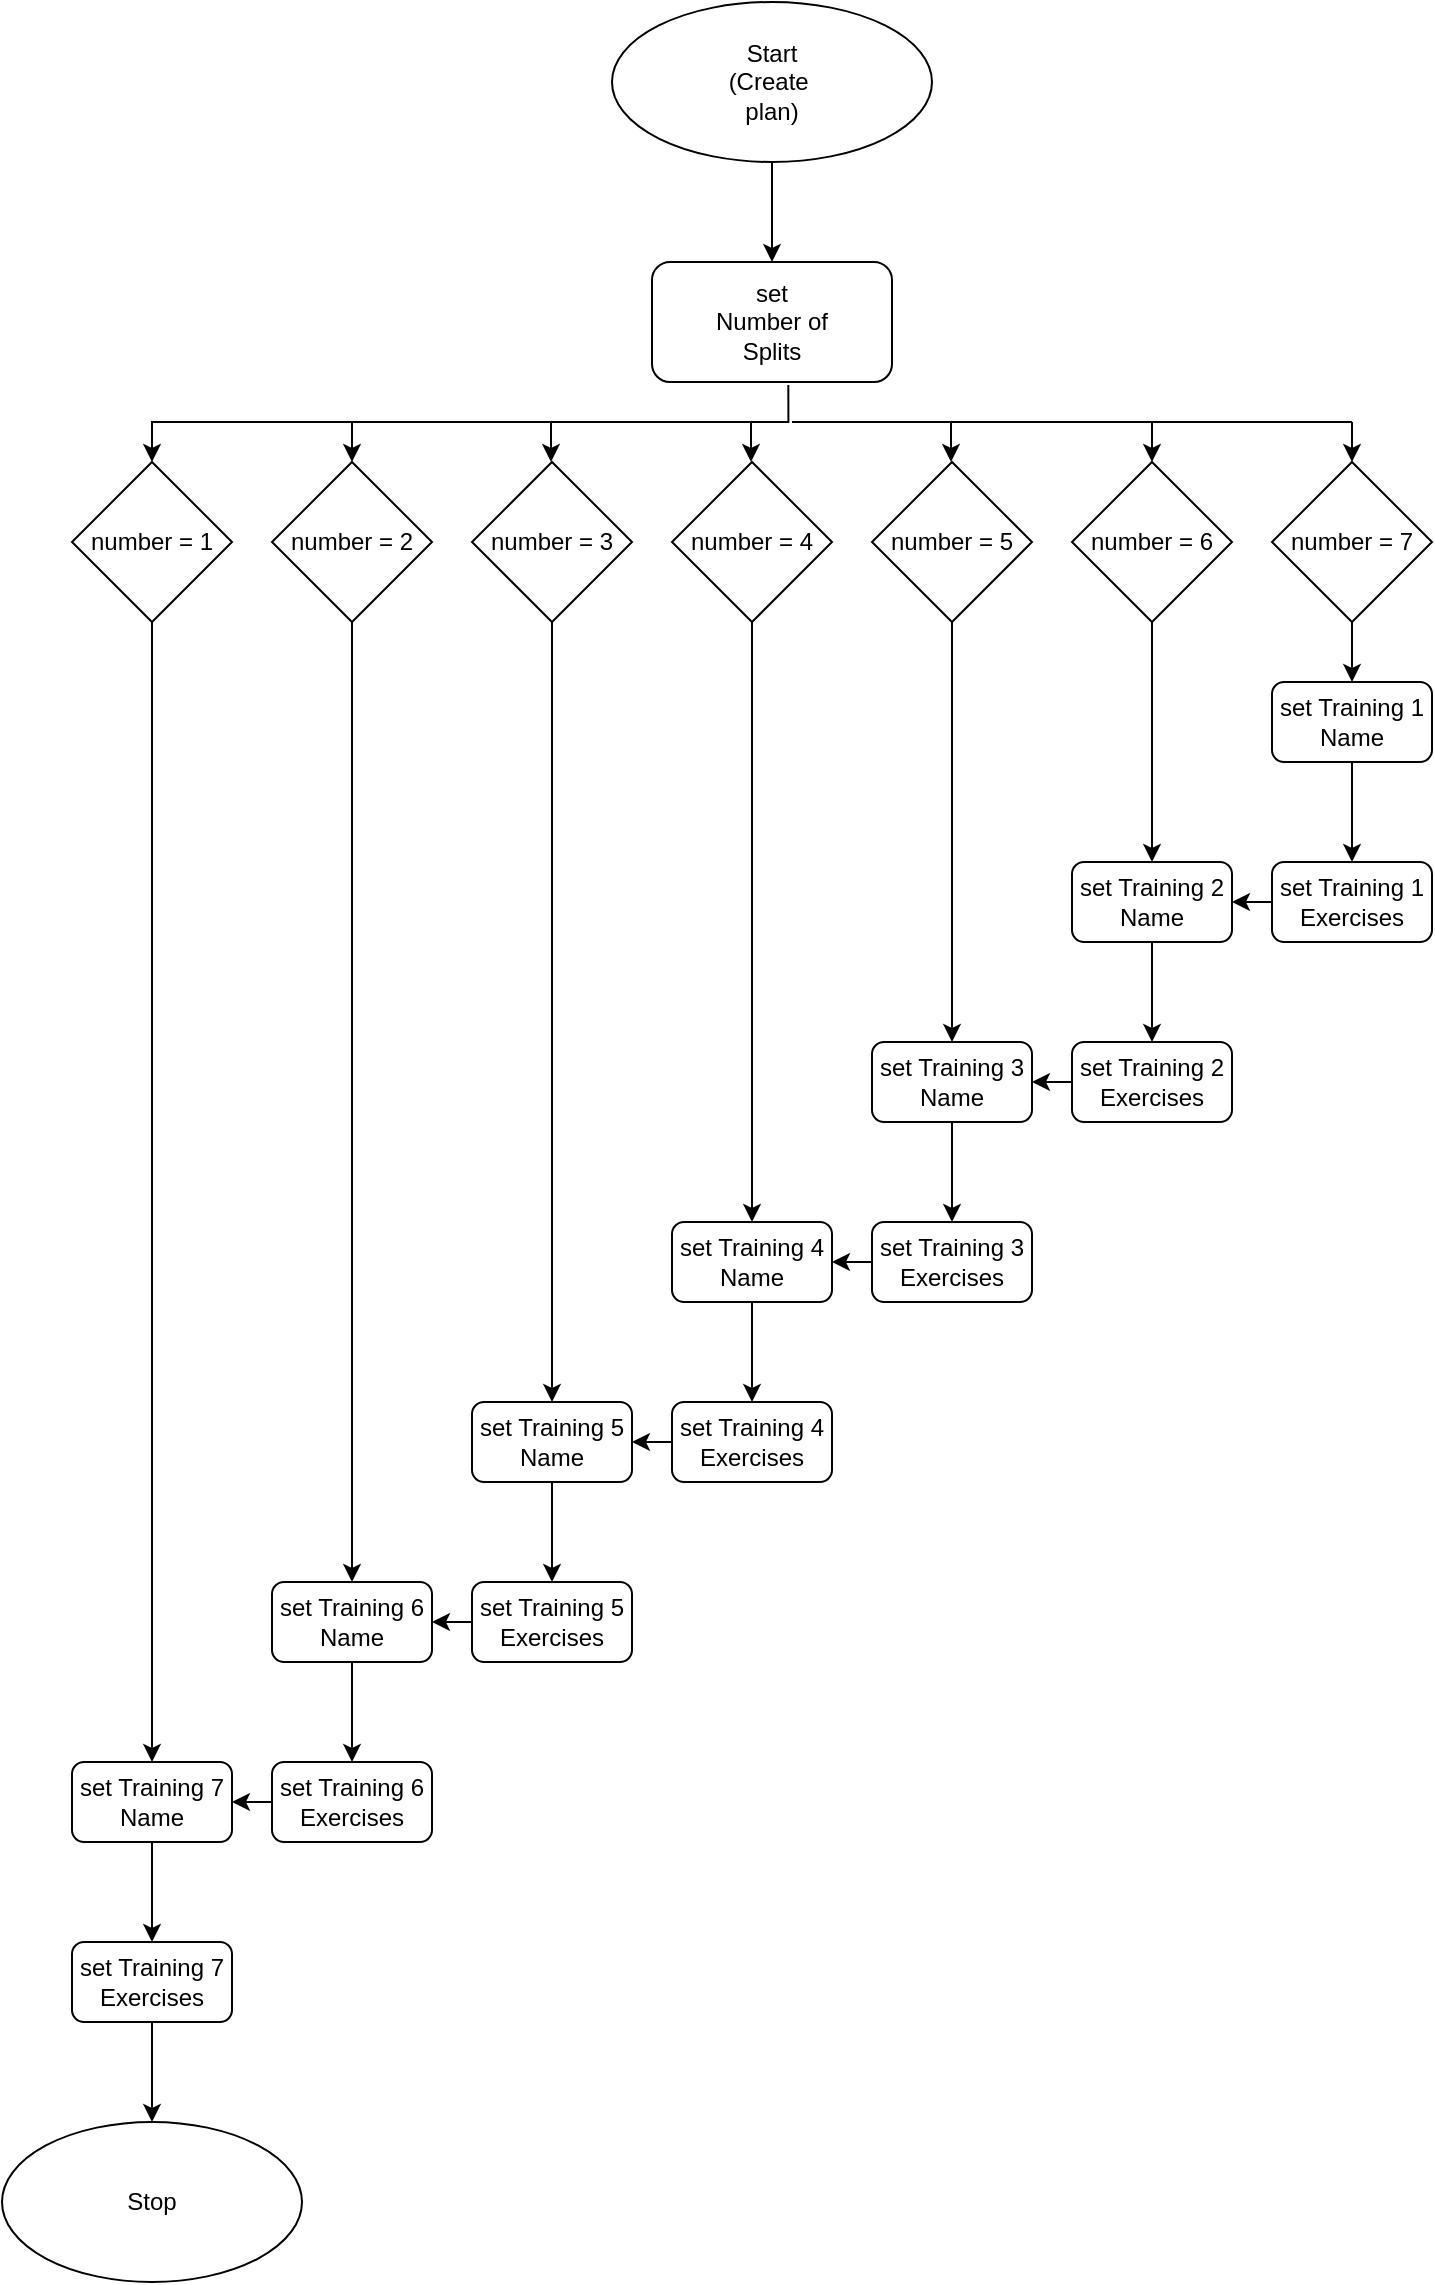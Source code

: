 <mxfile version="24.8.3">
  <diagram name="Seite-1" id="1Z7LYz_XkWljA0MQo1xH">
    <mxGraphModel dx="1229" dy="809" grid="1" gridSize="10" guides="1" tooltips="1" connect="1" arrows="1" fold="1" page="1" pageScale="1" pageWidth="827" pageHeight="1169" math="0" shadow="0">
      <root>
        <mxCell id="0" />
        <mxCell id="1" parent="0" />
        <mxCell id="EdpNOyAen8GI5GrMtmnI-1" value="" style="ellipse;whiteSpace=wrap;html=1;" vertex="1" parent="1">
          <mxGeometry x="320" y="20" width="160" height="80" as="geometry" />
        </mxCell>
        <mxCell id="EdpNOyAen8GI5GrMtmnI-2" value="Start&lt;div&gt;(Create&amp;nbsp; plan)&lt;/div&gt;" style="text;html=1;align=center;verticalAlign=middle;whiteSpace=wrap;rounded=0;" vertex="1" parent="1">
          <mxGeometry x="370" y="45" width="60" height="30" as="geometry" />
        </mxCell>
        <mxCell id="EdpNOyAen8GI5GrMtmnI-3" value="" style="endArrow=classic;html=1;rounded=0;exitX=0.5;exitY=1;exitDx=0;exitDy=0;" edge="1" parent="1" source="EdpNOyAen8GI5GrMtmnI-1">
          <mxGeometry width="50" height="50" relative="1" as="geometry">
            <mxPoint x="390" y="440" as="sourcePoint" />
            <mxPoint x="400" y="150" as="targetPoint" />
          </mxGeometry>
        </mxCell>
        <mxCell id="EdpNOyAen8GI5GrMtmnI-15" style="edgeStyle=orthogonalEdgeStyle;rounded=0;orthogonalLoop=1;jettySize=auto;html=1;entryX=0.5;entryY=0;entryDx=0;entryDy=0;exitX=0.568;exitY=1.026;exitDx=0;exitDy=0;exitPerimeter=0;" edge="1" parent="1" source="EdpNOyAen8GI5GrMtmnI-4" target="EdpNOyAen8GI5GrMtmnI-6">
          <mxGeometry relative="1" as="geometry">
            <mxPoint x="690" y="230" as="sourcePoint" />
            <Array as="points">
              <mxPoint x="408" y="230" />
              <mxPoint x="90" y="230" />
            </Array>
          </mxGeometry>
        </mxCell>
        <mxCell id="EdpNOyAen8GI5GrMtmnI-4" value="" style="rounded=1;whiteSpace=wrap;html=1;" vertex="1" parent="1">
          <mxGeometry x="340" y="150" width="120" height="60" as="geometry" />
        </mxCell>
        <mxCell id="EdpNOyAen8GI5GrMtmnI-5" value="set Number of Splits" style="text;html=1;align=center;verticalAlign=middle;whiteSpace=wrap;rounded=0;" vertex="1" parent="1">
          <mxGeometry x="370" y="165" width="60" height="30" as="geometry" />
        </mxCell>
        <mxCell id="EdpNOyAen8GI5GrMtmnI-6" value="number = 1" style="rhombus;whiteSpace=wrap;html=1;" vertex="1" parent="1">
          <mxGeometry x="50" y="250" width="80" height="80" as="geometry" />
        </mxCell>
        <mxCell id="EdpNOyAen8GI5GrMtmnI-8" value="number = 2" style="rhombus;whiteSpace=wrap;html=1;" vertex="1" parent="1">
          <mxGeometry x="150" y="250" width="80" height="80" as="geometry" />
        </mxCell>
        <mxCell id="EdpNOyAen8GI5GrMtmnI-9" value="number = 3" style="rhombus;whiteSpace=wrap;html=1;" vertex="1" parent="1">
          <mxGeometry x="250" y="250" width="80" height="80" as="geometry" />
        </mxCell>
        <mxCell id="EdpNOyAen8GI5GrMtmnI-10" value="number = 4" style="rhombus;whiteSpace=wrap;html=1;" vertex="1" parent="1">
          <mxGeometry x="350" y="250" width="80" height="80" as="geometry" />
        </mxCell>
        <mxCell id="EdpNOyAen8GI5GrMtmnI-12" value="number = 6" style="rhombus;whiteSpace=wrap;html=1;" vertex="1" parent="1">
          <mxGeometry x="550" y="250" width="80" height="80" as="geometry" />
        </mxCell>
        <mxCell id="EdpNOyAen8GI5GrMtmnI-13" value="number = 7" style="rhombus;whiteSpace=wrap;html=1;" vertex="1" parent="1">
          <mxGeometry x="650" y="250" width="80" height="80" as="geometry" />
        </mxCell>
        <mxCell id="EdpNOyAen8GI5GrMtmnI-17" value="" style="endArrow=classic;html=1;rounded=0;entryX=0.5;entryY=0;entryDx=0;entryDy=0;" edge="1" parent="1" target="EdpNOyAen8GI5GrMtmnI-8">
          <mxGeometry width="50" height="50" relative="1" as="geometry">
            <mxPoint x="190" y="230" as="sourcePoint" />
            <mxPoint x="440" y="390" as="targetPoint" />
          </mxGeometry>
        </mxCell>
        <mxCell id="EdpNOyAen8GI5GrMtmnI-18" value="" style="endArrow=classic;html=1;rounded=0;entryX=0.5;entryY=0;entryDx=0;entryDy=0;" edge="1" parent="1">
          <mxGeometry width="50" height="50" relative="1" as="geometry">
            <mxPoint x="489.5" y="230" as="sourcePoint" />
            <mxPoint x="489.5" y="250" as="targetPoint" />
          </mxGeometry>
        </mxCell>
        <mxCell id="EdpNOyAen8GI5GrMtmnI-19" value="" style="endArrow=classic;html=1;rounded=0;entryX=0.5;entryY=0;entryDx=0;entryDy=0;" edge="1" parent="1">
          <mxGeometry width="50" height="50" relative="1" as="geometry">
            <mxPoint x="289.5" y="230" as="sourcePoint" />
            <mxPoint x="289.5" y="250" as="targetPoint" />
          </mxGeometry>
        </mxCell>
        <mxCell id="EdpNOyAen8GI5GrMtmnI-20" value="" style="endArrow=classic;html=1;rounded=0;entryX=0.5;entryY=0;entryDx=0;entryDy=0;" edge="1" parent="1">
          <mxGeometry width="50" height="50" relative="1" as="geometry">
            <mxPoint x="389.5" y="230" as="sourcePoint" />
            <mxPoint x="389.5" y="250" as="targetPoint" />
          </mxGeometry>
        </mxCell>
        <mxCell id="EdpNOyAen8GI5GrMtmnI-26" value="" style="endArrow=classic;html=1;rounded=0;entryX=0.5;entryY=0;entryDx=0;entryDy=0;" edge="1" parent="1" source="EdpNOyAen8GI5GrMtmnI-11">
          <mxGeometry width="50" height="50" relative="1" as="geometry">
            <mxPoint x="509.5" y="250" as="sourcePoint" />
            <mxPoint x="509.5" y="270" as="targetPoint" />
          </mxGeometry>
        </mxCell>
        <mxCell id="EdpNOyAen8GI5GrMtmnI-27" value="" style="endArrow=classic;html=1;rounded=0;entryX=0.5;entryY=0;entryDx=0;entryDy=0;" edge="1" parent="1" target="EdpNOyAen8GI5GrMtmnI-12">
          <mxGeometry width="50" height="50" relative="1" as="geometry">
            <mxPoint x="590" y="230" as="sourcePoint" />
            <mxPoint x="509.5" y="270" as="targetPoint" />
          </mxGeometry>
        </mxCell>
        <mxCell id="EdpNOyAen8GI5GrMtmnI-11" value="number = 5" style="rhombus;whiteSpace=wrap;html=1;" vertex="1" parent="1">
          <mxGeometry x="450" y="250" width="80" height="80" as="geometry" />
        </mxCell>
        <mxCell id="EdpNOyAen8GI5GrMtmnI-28" value="" style="endArrow=classic;html=1;rounded=0;entryX=0.5;entryY=0;entryDx=0;entryDy=0;" edge="1" parent="1" target="EdpNOyAen8GI5GrMtmnI-13">
          <mxGeometry width="50" height="50" relative="1" as="geometry">
            <mxPoint x="690" y="230" as="sourcePoint" />
            <mxPoint x="440" y="390" as="targetPoint" />
          </mxGeometry>
        </mxCell>
        <mxCell id="EdpNOyAen8GI5GrMtmnI-29" value="" style="endArrow=none;html=1;rounded=0;" edge="1" parent="1">
          <mxGeometry width="50" height="50" relative="1" as="geometry">
            <mxPoint x="410" y="230" as="sourcePoint" />
            <mxPoint x="690" y="230" as="targetPoint" />
          </mxGeometry>
        </mxCell>
        <mxCell id="EdpNOyAen8GI5GrMtmnI-30" value="" style="endArrow=classic;html=1;rounded=0;exitX=0.5;exitY=1;exitDx=0;exitDy=0;entryX=0.5;entryY=0;entryDx=0;entryDy=0;" edge="1" parent="1" source="EdpNOyAen8GI5GrMtmnI-6" target="EdpNOyAen8GI5GrMtmnI-31">
          <mxGeometry width="50" height="50" relative="1" as="geometry">
            <mxPoint x="390" y="440" as="sourcePoint" />
            <mxPoint x="90" y="360" as="targetPoint" />
          </mxGeometry>
        </mxCell>
        <mxCell id="EdpNOyAen8GI5GrMtmnI-31" value="set Training 7 Name" style="rounded=1;whiteSpace=wrap;html=1;" vertex="1" parent="1">
          <mxGeometry x="50" y="900" width="80" height="40" as="geometry" />
        </mxCell>
        <mxCell id="EdpNOyAen8GI5GrMtmnI-32" value="" style="endArrow=classic;html=1;rounded=0;exitX=0.5;exitY=1;exitDx=0;exitDy=0;" edge="1" parent="1" source="EdpNOyAen8GI5GrMtmnI-31">
          <mxGeometry width="50" height="50" relative="1" as="geometry">
            <mxPoint x="390" y="980" as="sourcePoint" />
            <mxPoint x="90" y="990" as="targetPoint" />
          </mxGeometry>
        </mxCell>
        <mxCell id="EdpNOyAen8GI5GrMtmnI-34" value="set Training 7 Exercises" style="rounded=1;whiteSpace=wrap;html=1;" vertex="1" parent="1">
          <mxGeometry x="50" y="990" width="80" height="40" as="geometry" />
        </mxCell>
        <mxCell id="EdpNOyAen8GI5GrMtmnI-36" value="set Training 1 Name" style="rounded=1;whiteSpace=wrap;html=1;" vertex="1" parent="1">
          <mxGeometry x="650" y="360" width="80" height="40" as="geometry" />
        </mxCell>
        <mxCell id="EdpNOyAen8GI5GrMtmnI-37" value="" style="endArrow=classic;html=1;rounded=0;exitX=0.5;exitY=1;exitDx=0;exitDy=0;" edge="1" parent="1" source="EdpNOyAen8GI5GrMtmnI-36">
          <mxGeometry width="50" height="50" relative="1" as="geometry">
            <mxPoint x="990" y="440" as="sourcePoint" />
            <mxPoint x="690" y="450" as="targetPoint" />
          </mxGeometry>
        </mxCell>
        <mxCell id="EdpNOyAen8GI5GrMtmnI-38" value="set Training 1 Exercises" style="rounded=1;whiteSpace=wrap;html=1;" vertex="1" parent="1">
          <mxGeometry x="650" y="450" width="80" height="40" as="geometry" />
        </mxCell>
        <mxCell id="EdpNOyAen8GI5GrMtmnI-39" value="set Training 2 Name" style="rounded=1;whiteSpace=wrap;html=1;" vertex="1" parent="1">
          <mxGeometry x="550" y="450" width="80" height="40" as="geometry" />
        </mxCell>
        <mxCell id="EdpNOyAen8GI5GrMtmnI-40" value="" style="endArrow=classic;html=1;rounded=0;exitX=0.5;exitY=1;exitDx=0;exitDy=0;" edge="1" parent="1" source="EdpNOyAen8GI5GrMtmnI-39">
          <mxGeometry width="50" height="50" relative="1" as="geometry">
            <mxPoint x="890" y="530" as="sourcePoint" />
            <mxPoint x="590" y="540" as="targetPoint" />
          </mxGeometry>
        </mxCell>
        <mxCell id="EdpNOyAen8GI5GrMtmnI-41" value="set Training 2 Exercises" style="rounded=1;whiteSpace=wrap;html=1;" vertex="1" parent="1">
          <mxGeometry x="550" y="540" width="80" height="40" as="geometry" />
        </mxCell>
        <mxCell id="EdpNOyAen8GI5GrMtmnI-42" value="set Training 3 Name" style="rounded=1;whiteSpace=wrap;html=1;" vertex="1" parent="1">
          <mxGeometry x="450" y="540" width="80" height="40" as="geometry" />
        </mxCell>
        <mxCell id="EdpNOyAen8GI5GrMtmnI-43" value="" style="endArrow=classic;html=1;rounded=0;exitX=0.5;exitY=1;exitDx=0;exitDy=0;" edge="1" parent="1" source="EdpNOyAen8GI5GrMtmnI-42">
          <mxGeometry width="50" height="50" relative="1" as="geometry">
            <mxPoint x="790" y="620" as="sourcePoint" />
            <mxPoint x="490" y="630" as="targetPoint" />
          </mxGeometry>
        </mxCell>
        <mxCell id="EdpNOyAen8GI5GrMtmnI-44" value="set Training 3 Exercises" style="rounded=1;whiteSpace=wrap;html=1;" vertex="1" parent="1">
          <mxGeometry x="450" y="630" width="80" height="40" as="geometry" />
        </mxCell>
        <mxCell id="EdpNOyAen8GI5GrMtmnI-45" value="set Training 4 Name" style="rounded=1;whiteSpace=wrap;html=1;" vertex="1" parent="1">
          <mxGeometry x="350" y="630" width="80" height="40" as="geometry" />
        </mxCell>
        <mxCell id="EdpNOyAen8GI5GrMtmnI-46" value="" style="endArrow=classic;html=1;rounded=0;exitX=0.5;exitY=1;exitDx=0;exitDy=0;" edge="1" parent="1" source="EdpNOyAen8GI5GrMtmnI-45">
          <mxGeometry width="50" height="50" relative="1" as="geometry">
            <mxPoint x="690" y="710" as="sourcePoint" />
            <mxPoint x="390" y="720" as="targetPoint" />
          </mxGeometry>
        </mxCell>
        <mxCell id="EdpNOyAen8GI5GrMtmnI-47" value="set Training 4 Exercises" style="rounded=1;whiteSpace=wrap;html=1;" vertex="1" parent="1">
          <mxGeometry x="350" y="720" width="80" height="40" as="geometry" />
        </mxCell>
        <mxCell id="EdpNOyAen8GI5GrMtmnI-48" value="set Training 5 Name" style="rounded=1;whiteSpace=wrap;html=1;" vertex="1" parent="1">
          <mxGeometry x="250" y="720" width="80" height="40" as="geometry" />
        </mxCell>
        <mxCell id="EdpNOyAen8GI5GrMtmnI-49" value="" style="endArrow=classic;html=1;rounded=0;exitX=0.5;exitY=1;exitDx=0;exitDy=0;" edge="1" parent="1" source="EdpNOyAen8GI5GrMtmnI-48">
          <mxGeometry width="50" height="50" relative="1" as="geometry">
            <mxPoint x="590" y="800" as="sourcePoint" />
            <mxPoint x="290" y="810" as="targetPoint" />
          </mxGeometry>
        </mxCell>
        <mxCell id="EdpNOyAen8GI5GrMtmnI-50" value="set Training 5 Exercises" style="rounded=1;whiteSpace=wrap;html=1;" vertex="1" parent="1">
          <mxGeometry x="250" y="810" width="80" height="40" as="geometry" />
        </mxCell>
        <mxCell id="EdpNOyAen8GI5GrMtmnI-51" value="set Training 6 Name" style="rounded=1;whiteSpace=wrap;html=1;" vertex="1" parent="1">
          <mxGeometry x="150" y="810" width="80" height="40" as="geometry" />
        </mxCell>
        <mxCell id="EdpNOyAen8GI5GrMtmnI-52" value="" style="endArrow=classic;html=1;rounded=0;exitX=0.5;exitY=1;exitDx=0;exitDy=0;" edge="1" parent="1" source="EdpNOyAen8GI5GrMtmnI-51">
          <mxGeometry width="50" height="50" relative="1" as="geometry">
            <mxPoint x="490" y="890" as="sourcePoint" />
            <mxPoint x="190" y="900" as="targetPoint" />
          </mxGeometry>
        </mxCell>
        <mxCell id="EdpNOyAen8GI5GrMtmnI-53" value="set Training 6 Exercises" style="rounded=1;whiteSpace=wrap;html=1;" vertex="1" parent="1">
          <mxGeometry x="150" y="900" width="80" height="40" as="geometry" />
        </mxCell>
        <mxCell id="EdpNOyAen8GI5GrMtmnI-54" value="" style="endArrow=classic;html=1;rounded=0;exitX=0.5;exitY=1;exitDx=0;exitDy=0;entryX=0.5;entryY=0;entryDx=0;entryDy=0;" edge="1" parent="1" source="EdpNOyAen8GI5GrMtmnI-10" target="EdpNOyAen8GI5GrMtmnI-45">
          <mxGeometry width="50" height="50" relative="1" as="geometry">
            <mxPoint x="380" y="690" as="sourcePoint" />
            <mxPoint x="430" y="640" as="targetPoint" />
          </mxGeometry>
        </mxCell>
        <mxCell id="EdpNOyAen8GI5GrMtmnI-55" value="" style="endArrow=classic;html=1;rounded=0;exitX=0.5;exitY=1;exitDx=0;exitDy=0;entryX=0.5;entryY=0;entryDx=0;entryDy=0;" edge="1" parent="1" source="EdpNOyAen8GI5GrMtmnI-8" target="EdpNOyAen8GI5GrMtmnI-51">
          <mxGeometry width="50" height="50" relative="1" as="geometry">
            <mxPoint x="380" y="690" as="sourcePoint" />
            <mxPoint x="430" y="640" as="targetPoint" />
          </mxGeometry>
        </mxCell>
        <mxCell id="EdpNOyAen8GI5GrMtmnI-56" value="" style="endArrow=classic;html=1;rounded=0;exitX=0.5;exitY=1;exitDx=0;exitDy=0;entryX=0.5;entryY=0;entryDx=0;entryDy=0;" edge="1" parent="1" source="EdpNOyAen8GI5GrMtmnI-9" target="EdpNOyAen8GI5GrMtmnI-48">
          <mxGeometry width="50" height="50" relative="1" as="geometry">
            <mxPoint x="380" y="690" as="sourcePoint" />
            <mxPoint x="430" y="640" as="targetPoint" />
          </mxGeometry>
        </mxCell>
        <mxCell id="EdpNOyAen8GI5GrMtmnI-57" value="" style="endArrow=classic;html=1;rounded=0;exitX=0.5;exitY=1;exitDx=0;exitDy=0;entryX=0.5;entryY=0;entryDx=0;entryDy=0;" edge="1" parent="1" source="EdpNOyAen8GI5GrMtmnI-11" target="EdpNOyAen8GI5GrMtmnI-42">
          <mxGeometry width="50" height="50" relative="1" as="geometry">
            <mxPoint x="380" y="690" as="sourcePoint" />
            <mxPoint x="430" y="640" as="targetPoint" />
          </mxGeometry>
        </mxCell>
        <mxCell id="EdpNOyAen8GI5GrMtmnI-58" value="" style="endArrow=classic;html=1;rounded=0;exitX=0.5;exitY=1;exitDx=0;exitDy=0;entryX=0.5;entryY=0;entryDx=0;entryDy=0;" edge="1" parent="1" source="EdpNOyAen8GI5GrMtmnI-12" target="EdpNOyAen8GI5GrMtmnI-39">
          <mxGeometry width="50" height="50" relative="1" as="geometry">
            <mxPoint x="380" y="690" as="sourcePoint" />
            <mxPoint x="430" y="640" as="targetPoint" />
          </mxGeometry>
        </mxCell>
        <mxCell id="EdpNOyAen8GI5GrMtmnI-59" value="" style="endArrow=classic;html=1;rounded=0;entryX=0.5;entryY=0;entryDx=0;entryDy=0;exitX=0.5;exitY=1;exitDx=0;exitDy=0;" edge="1" parent="1" source="EdpNOyAen8GI5GrMtmnI-13" target="EdpNOyAen8GI5GrMtmnI-36">
          <mxGeometry width="50" height="50" relative="1" as="geometry">
            <mxPoint x="380" y="690" as="sourcePoint" />
            <mxPoint x="430" y="640" as="targetPoint" />
          </mxGeometry>
        </mxCell>
        <mxCell id="EdpNOyAen8GI5GrMtmnI-60" value="" style="endArrow=classic;html=1;rounded=0;exitX=0;exitY=0.5;exitDx=0;exitDy=0;entryX=1;entryY=0.5;entryDx=0;entryDy=0;" edge="1" parent="1" source="EdpNOyAen8GI5GrMtmnI-38" target="EdpNOyAen8GI5GrMtmnI-39">
          <mxGeometry width="50" height="50" relative="1" as="geometry">
            <mxPoint x="380" y="690" as="sourcePoint" />
            <mxPoint x="430" y="640" as="targetPoint" />
          </mxGeometry>
        </mxCell>
        <mxCell id="EdpNOyAen8GI5GrMtmnI-61" value="" style="endArrow=classic;html=1;rounded=0;exitX=0;exitY=0.5;exitDx=0;exitDy=0;entryX=1;entryY=0.5;entryDx=0;entryDy=0;" edge="1" parent="1" source="EdpNOyAen8GI5GrMtmnI-41" target="EdpNOyAen8GI5GrMtmnI-42">
          <mxGeometry width="50" height="50" relative="1" as="geometry">
            <mxPoint x="380" y="690" as="sourcePoint" />
            <mxPoint x="430" y="640" as="targetPoint" />
          </mxGeometry>
        </mxCell>
        <mxCell id="EdpNOyAen8GI5GrMtmnI-62" value="" style="endArrow=classic;html=1;rounded=0;exitX=0;exitY=0.5;exitDx=0;exitDy=0;entryX=1;entryY=0.5;entryDx=0;entryDy=0;" edge="1" parent="1" source="EdpNOyAen8GI5GrMtmnI-44" target="EdpNOyAen8GI5GrMtmnI-45">
          <mxGeometry width="50" height="50" relative="1" as="geometry">
            <mxPoint x="380" y="690" as="sourcePoint" />
            <mxPoint x="430" y="640" as="targetPoint" />
          </mxGeometry>
        </mxCell>
        <mxCell id="EdpNOyAen8GI5GrMtmnI-63" value="" style="endArrow=classic;html=1;rounded=0;exitX=0;exitY=0.5;exitDx=0;exitDy=0;entryX=1;entryY=0.5;entryDx=0;entryDy=0;" edge="1" parent="1" source="EdpNOyAen8GI5GrMtmnI-47" target="EdpNOyAen8GI5GrMtmnI-48">
          <mxGeometry width="50" height="50" relative="1" as="geometry">
            <mxPoint x="460" y="660" as="sourcePoint" />
            <mxPoint x="440" y="660" as="targetPoint" />
          </mxGeometry>
        </mxCell>
        <mxCell id="EdpNOyAen8GI5GrMtmnI-64" value="" style="endArrow=classic;html=1;rounded=0;exitX=0;exitY=0.5;exitDx=0;exitDy=0;entryX=1;entryY=0.5;entryDx=0;entryDy=0;" edge="1" parent="1" source="EdpNOyAen8GI5GrMtmnI-50" target="EdpNOyAen8GI5GrMtmnI-51">
          <mxGeometry width="50" height="50" relative="1" as="geometry">
            <mxPoint x="380" y="690" as="sourcePoint" />
            <mxPoint x="430" y="640" as="targetPoint" />
          </mxGeometry>
        </mxCell>
        <mxCell id="EdpNOyAen8GI5GrMtmnI-65" value="" style="endArrow=classic;html=1;rounded=0;exitX=0;exitY=0.5;exitDx=0;exitDy=0;entryX=1;entryY=0.5;entryDx=0;entryDy=0;" edge="1" parent="1" source="EdpNOyAen8GI5GrMtmnI-53" target="EdpNOyAen8GI5GrMtmnI-31">
          <mxGeometry width="50" height="50" relative="1" as="geometry">
            <mxPoint x="380" y="690" as="sourcePoint" />
            <mxPoint x="430" y="640" as="targetPoint" />
          </mxGeometry>
        </mxCell>
        <mxCell id="EdpNOyAen8GI5GrMtmnI-66" value="" style="endArrow=classic;html=1;rounded=0;exitX=0.5;exitY=1;exitDx=0;exitDy=0;" edge="1" parent="1" source="EdpNOyAen8GI5GrMtmnI-34">
          <mxGeometry width="50" height="50" relative="1" as="geometry">
            <mxPoint x="340" y="910" as="sourcePoint" />
            <mxPoint x="90" y="1080" as="targetPoint" />
          </mxGeometry>
        </mxCell>
        <mxCell id="EdpNOyAen8GI5GrMtmnI-67" value="Stop" style="ellipse;whiteSpace=wrap;html=1;" vertex="1" parent="1">
          <mxGeometry x="15" y="1080" width="150" height="80" as="geometry" />
        </mxCell>
      </root>
    </mxGraphModel>
  </diagram>
</mxfile>
